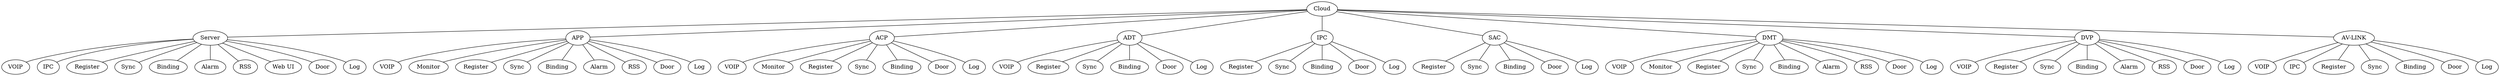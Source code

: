 graph cloud {
    a [label="Cloud"]

        b1 [label="Server"]
            b1_1 [label="VOIP"]
            b1_2 [label="IPC"]
            b1_3 [label="Register"]
            b1_4 [label="Sync"]
            b1_5 [label="Binding"]
            b1_6 [label="Alarm"]
            b1_7 [label="RSS"]
            b1_8 [label="Web UI"]
            b1_9 [label="Door"]
            b1_10 [label="Log"]

        b2 [label="APP"]
            b2_1 [label="VOIP"]
            b2_2 [label="Monitor"]
            b2_3 [label="Register"]
            b2_4 [label="Sync"]
            b2_5 [label="Binding"]
            b2_6 [label="Alarm"]
            b2_7 [label="RSS"]
            b2_8 [label="Door"]
            b2_9 [label="Log"]

        b3 [label="ACP"]
            b3_1 [label="VOIP"]
            b3_2 [label="Monitor"]
            b3_3 [label="Register"]
            b3_4 [label="Sync"]
            b3_5 [label="Binding"]
            b3_6 [label="Door"]
            b3_7 [label="Log"]

        b4 [label="ADT"]
            b4_1 [label="VOIP"]
            b4_2 [label="Register"]
            b4_3 [label="Sync"]
            b4_4 [label="Binding"]
            b4_5 [label="Door"]
            b4_6 [label="Log"]

        b5 [label="IPC"]
            b5_1 [label="Register"]
            b5_2 [label="Sync"]
            b5_3 [label="Binding"]
            b5_4 [label="Door"]
            b5_5 [label="Log"]

        b6 [label="SAC"]
            b6_1 [label="Register"]
            b6_2 [label="Sync"]
            b6_3 [label="Binding"]
            b6_4 [label="Door"]
            b6_5 [label="Log"]

        b7 [label="DMT"]
            b7_1 [label="VOIP"]
            b7_2 [label="Monitor"]
            b7_3 [label="Register"]
            b7_4 [label="Sync"]
            b7_5 [label="Binding"]
            b7_6 [label="Alarm"]
            b7_7 [label="RSS"]
            b7_8 [label="Door"]
            b7_9 [label="Log"]

        b8 [label="DVP"]
            b8_1 [label="VOIP"]
            b8_2 [label="Register"]
            b8_3 [label="Sync"]
            b8_4 [label="Binding"]
            b8_5 [label="Alarm"]
            b8_6 [label="RSS"]
            b8_7 [label="Door"]
            b8_8 [label="Log"]

        b9 [label="AV-LINK"]
            b9_1 [label="VOIP"]
            b9_2 [label="IPC"]
            b9_3 [label="Register"]
            b9_4 [label="Sync"]
            b9_5 [label="Binding"]
            b9_6 [label="Door"]
            b9_7 [label="Log"]

    a -- {b1, b2, b3, b4, b5, b6, b7, b8, b9}
    b1 -- {b1_1, b1_2, b1_3, b1_4, b1_5, b1_6, b1_7, b1_8, b1_9, b1_10}
    b2 -- {b2_1, b2_2, b2_3, b2_4, b2_5, b2_6, b2_7, b2_8, b2_9}
    b3 -- {b3_1, b3_2, b3_3, b3_4, b3_5, b3_6, b3_7}
    b4 -- {b4_1, b4_2, b4_3, b4_4, b4_5, b4_6}
    b5 -- {b5_1, b5_2, b5_3, b5_4, b5_5}
    b6 -- {b6_1, b6_2, b6_3, b6_4, b6_5}
    b7 -- {b7_1, b7_2, b7_3, b7_4, b7_5, b7_6, b7_7, b7_8, b7_9}
    b8 -- {b8_1, b8_2, b8_3, b8_4, b8_5, b8_6, b8_7, b8_8}
    b9 -- {b9_1, b9_2, b9_3, b9_4, b9_5, b9_6, b9_7}
}
